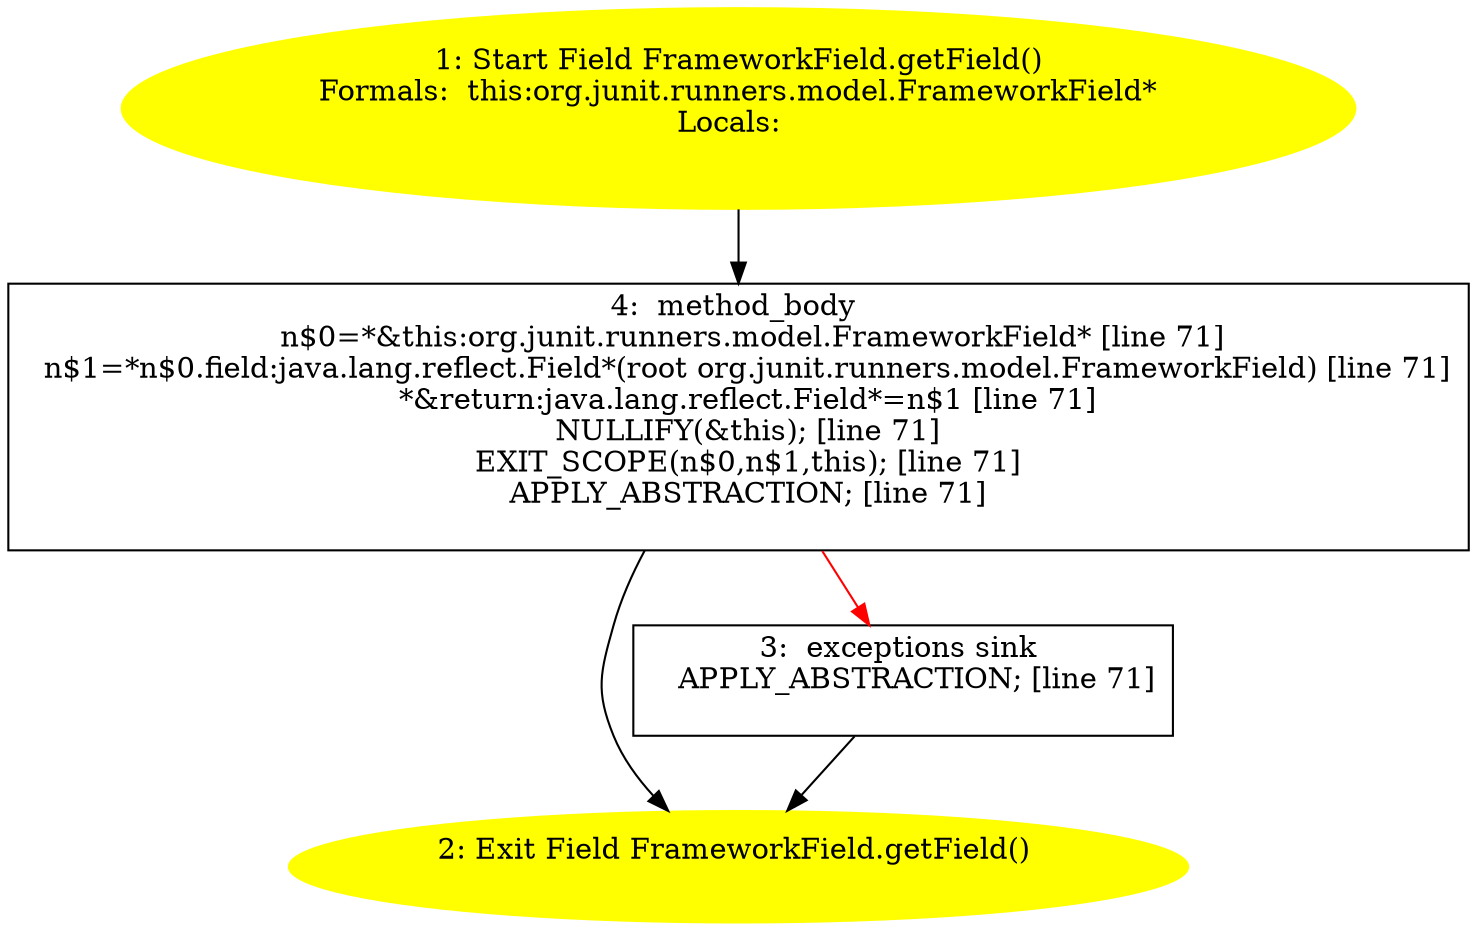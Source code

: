 /* @generated */
digraph cfg {
"org.junit.runners.model.FrameworkField.getField():java.lang.reflect.Field.eef99c4ae1496df968bd47df5a133174_1" [label="1: Start Field FrameworkField.getField()\nFormals:  this:org.junit.runners.model.FrameworkField*\nLocals:  \n  " color=yellow style=filled]
	

	 "org.junit.runners.model.FrameworkField.getField():java.lang.reflect.Field.eef99c4ae1496df968bd47df5a133174_1" -> "org.junit.runners.model.FrameworkField.getField():java.lang.reflect.Field.eef99c4ae1496df968bd47df5a133174_4" ;
"org.junit.runners.model.FrameworkField.getField():java.lang.reflect.Field.eef99c4ae1496df968bd47df5a133174_2" [label="2: Exit Field FrameworkField.getField() \n  " color=yellow style=filled]
	

"org.junit.runners.model.FrameworkField.getField():java.lang.reflect.Field.eef99c4ae1496df968bd47df5a133174_3" [label="3:  exceptions sink \n   APPLY_ABSTRACTION; [line 71]\n " shape="box"]
	

	 "org.junit.runners.model.FrameworkField.getField():java.lang.reflect.Field.eef99c4ae1496df968bd47df5a133174_3" -> "org.junit.runners.model.FrameworkField.getField():java.lang.reflect.Field.eef99c4ae1496df968bd47df5a133174_2" ;
"org.junit.runners.model.FrameworkField.getField():java.lang.reflect.Field.eef99c4ae1496df968bd47df5a133174_4" [label="4:  method_body \n   n$0=*&this:org.junit.runners.model.FrameworkField* [line 71]\n  n$1=*n$0.field:java.lang.reflect.Field*(root org.junit.runners.model.FrameworkField) [line 71]\n  *&return:java.lang.reflect.Field*=n$1 [line 71]\n  NULLIFY(&this); [line 71]\n  EXIT_SCOPE(n$0,n$1,this); [line 71]\n  APPLY_ABSTRACTION; [line 71]\n " shape="box"]
	

	 "org.junit.runners.model.FrameworkField.getField():java.lang.reflect.Field.eef99c4ae1496df968bd47df5a133174_4" -> "org.junit.runners.model.FrameworkField.getField():java.lang.reflect.Field.eef99c4ae1496df968bd47df5a133174_2" ;
	 "org.junit.runners.model.FrameworkField.getField():java.lang.reflect.Field.eef99c4ae1496df968bd47df5a133174_4" -> "org.junit.runners.model.FrameworkField.getField():java.lang.reflect.Field.eef99c4ae1496df968bd47df5a133174_3" [color="red" ];
}
